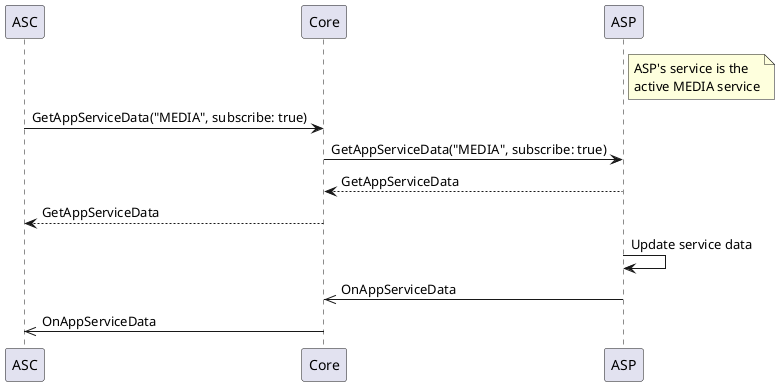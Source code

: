 @startuml OnAppServiceData

participant ASC
participant Core
participant ASP

note right of ASP: ASP's service is the\nactive MEDIA service

ASC -> Core : GetAppServiceData("MEDIA", subscribe: true)
Core -> ASP : GetAppServiceData("MEDIA", subscribe: true)
ASP --> Core : GetAppServiceData
Core --> ASC : GetAppServiceData
ASP -> ASP : Update service data
ASP ->> Core : OnAppServiceData
Core ->> ASC : OnAppServiceData

@enduml
